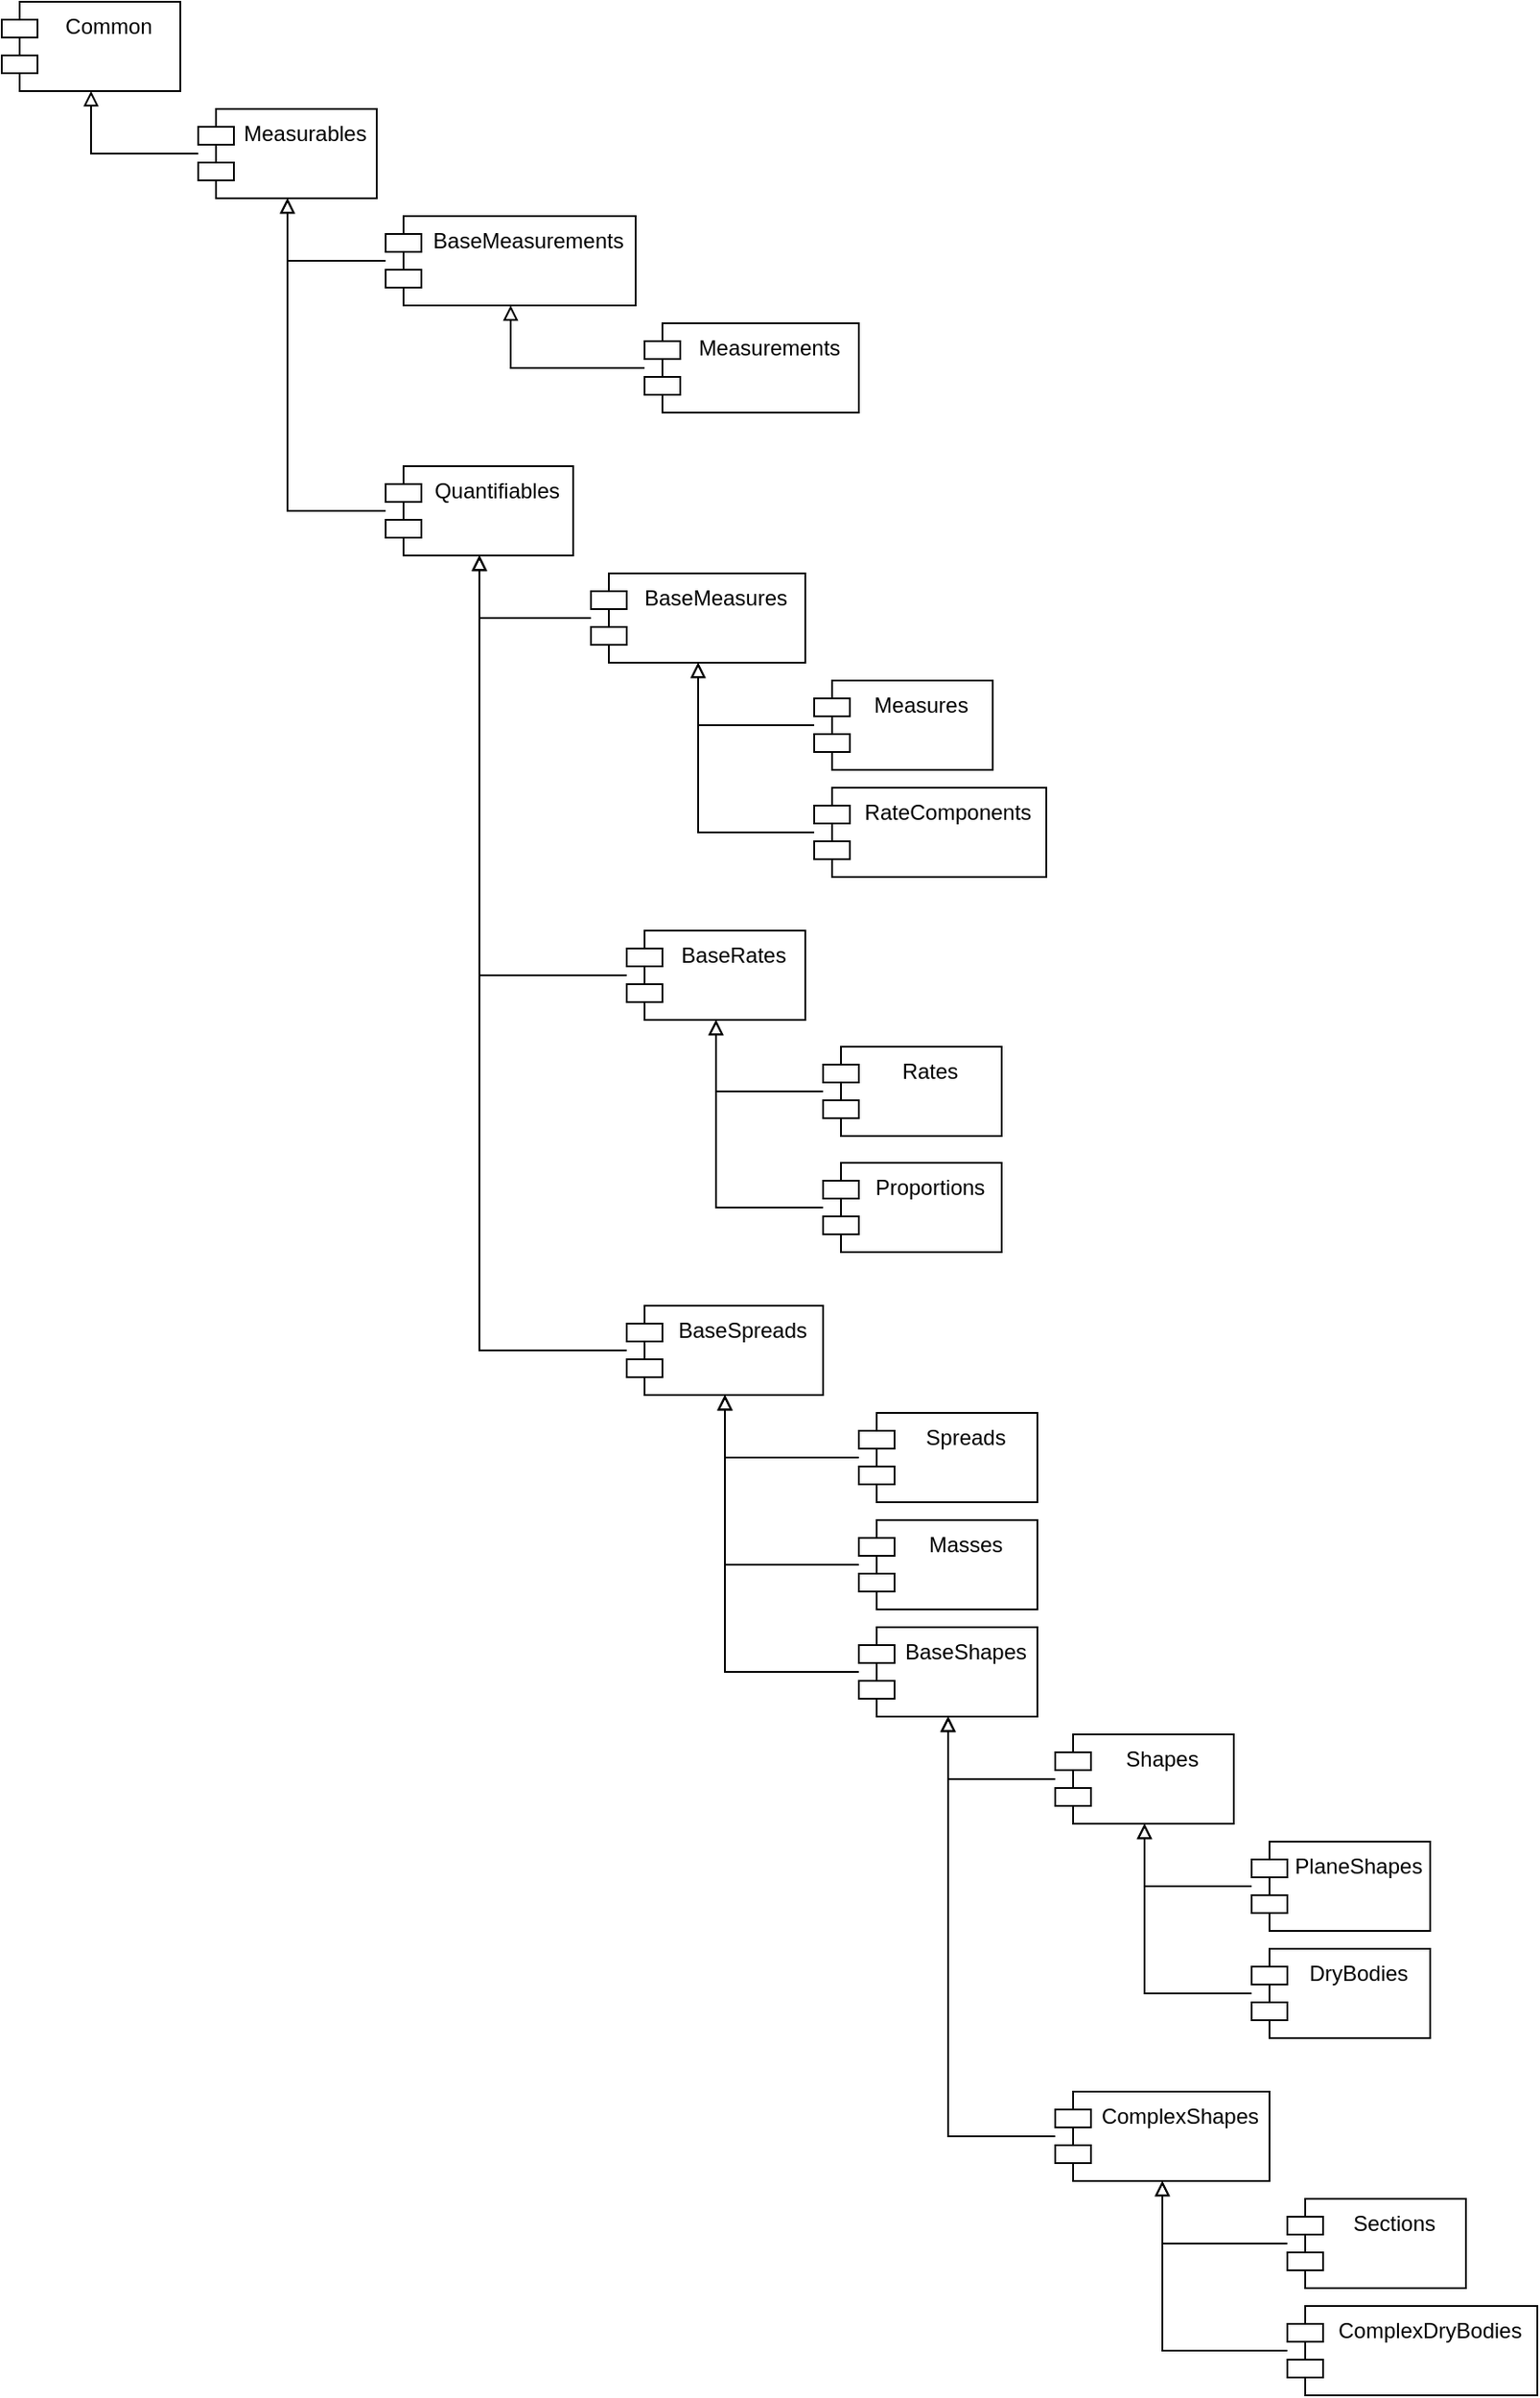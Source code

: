 <mxfile version="23.0.2" type="device">
  <diagram name="1 oldal" id="bZX144X6xeTu_wqj5VR3">
    <mxGraphModel dx="2960" dy="2006" grid="1" gridSize="10" guides="1" tooltips="1" connect="1" arrows="1" fold="1" page="1" pageScale="1" pageWidth="827" pageHeight="1169" math="0" shadow="0">
      <root>
        <mxCell id="0" />
        <mxCell id="1" parent="0" />
        <mxCell id="324iuaGw0Lw1Wku1F5cz-2" value="Common" style="shape=module;align=left;spacingLeft=20;align=center;verticalAlign=top;whiteSpace=wrap;html=1;" parent="1" vertex="1">
          <mxGeometry x="20" y="20" width="100" height="50" as="geometry" />
        </mxCell>
        <mxCell id="324iuaGw0Lw1Wku1F5cz-7" value="" style="edgeStyle=orthogonalEdgeStyle;rounded=0;orthogonalLoop=1;jettySize=auto;html=1;endArrow=block;endFill=0;" parent="1" source="324iuaGw0Lw1Wku1F5cz-3" target="324iuaGw0Lw1Wku1F5cz-2" edge="1">
          <mxGeometry relative="1" as="geometry" />
        </mxCell>
        <mxCell id="324iuaGw0Lw1Wku1F5cz-3" value="Measurables" style="shape=module;align=left;spacingLeft=20;align=center;verticalAlign=top;whiteSpace=wrap;html=1;" parent="1" vertex="1">
          <mxGeometry x="130" y="80" width="100" height="50" as="geometry" />
        </mxCell>
        <mxCell id="324iuaGw0Lw1Wku1F5cz-6" value="" style="edgeStyle=orthogonalEdgeStyle;rounded=0;orthogonalLoop=1;jettySize=auto;html=1;endArrow=block;endFill=0;" parent="1" source="324iuaGw0Lw1Wku1F5cz-5" target="324iuaGw0Lw1Wku1F5cz-3" edge="1">
          <mxGeometry relative="1" as="geometry" />
        </mxCell>
        <mxCell id="324iuaGw0Lw1Wku1F5cz-5" value="BaseMeasurements" style="shape=module;align=left;spacingLeft=20;align=center;verticalAlign=top;whiteSpace=wrap;html=1;" parent="1" vertex="1">
          <mxGeometry x="235" y="140" width="140" height="50" as="geometry" />
        </mxCell>
        <mxCell id="324iuaGw0Lw1Wku1F5cz-9" value="" style="edgeStyle=orthogonalEdgeStyle;rounded=0;orthogonalLoop=1;jettySize=auto;html=1;endArrow=block;endFill=0;" parent="1" source="324iuaGw0Lw1Wku1F5cz-8" target="324iuaGw0Lw1Wku1F5cz-3" edge="1">
          <mxGeometry relative="1" as="geometry" />
        </mxCell>
        <mxCell id="324iuaGw0Lw1Wku1F5cz-8" value="Quantifiables" style="shape=module;align=left;spacingLeft=20;align=center;verticalAlign=top;whiteSpace=wrap;html=1;" parent="1" vertex="1">
          <mxGeometry x="235" y="280" width="105" height="50" as="geometry" />
        </mxCell>
        <mxCell id="324iuaGw0Lw1Wku1F5cz-11" value="" style="edgeStyle=orthogonalEdgeStyle;rounded=0;orthogonalLoop=1;jettySize=auto;html=1;endArrow=block;endFill=0;" parent="1" source="324iuaGw0Lw1Wku1F5cz-10" target="324iuaGw0Lw1Wku1F5cz-8" edge="1">
          <mxGeometry relative="1" as="geometry" />
        </mxCell>
        <mxCell id="324iuaGw0Lw1Wku1F5cz-10" value="BaseMeasures" style="shape=module;align=left;spacingLeft=20;align=center;verticalAlign=top;whiteSpace=wrap;html=1;" parent="1" vertex="1">
          <mxGeometry x="350" y="340" width="120" height="50" as="geometry" />
        </mxCell>
        <mxCell id="324iuaGw0Lw1Wku1F5cz-13" value="" style="edgeStyle=orthogonalEdgeStyle;rounded=0;orthogonalLoop=1;jettySize=auto;html=1;endArrow=block;endFill=0;" parent="1" source="324iuaGw0Lw1Wku1F5cz-12" target="324iuaGw0Lw1Wku1F5cz-8" edge="1">
          <mxGeometry relative="1" as="geometry" />
        </mxCell>
        <mxCell id="324iuaGw0Lw1Wku1F5cz-12" value="BaseSpreads" style="shape=module;align=left;spacingLeft=20;align=center;verticalAlign=top;whiteSpace=wrap;html=1;" parent="1" vertex="1">
          <mxGeometry x="370" y="750" width="110" height="50" as="geometry" />
        </mxCell>
        <mxCell id="324iuaGw0Lw1Wku1F5cz-15" value="" style="edgeStyle=orthogonalEdgeStyle;rounded=0;orthogonalLoop=1;jettySize=auto;html=1;endArrow=block;endFill=0;entryX=0.5;entryY=1;entryDx=0;entryDy=0;" parent="1" source="324iuaGw0Lw1Wku1F5cz-14" target="324iuaGw0Lw1Wku1F5cz-8" edge="1">
          <mxGeometry relative="1" as="geometry">
            <mxPoint x="300" y="330" as="targetPoint" />
          </mxGeometry>
        </mxCell>
        <mxCell id="324iuaGw0Lw1Wku1F5cz-14" value="BaseRates" style="shape=module;align=left;spacingLeft=20;align=center;verticalAlign=top;whiteSpace=wrap;html=1;" parent="1" vertex="1">
          <mxGeometry x="370" y="540" width="100" height="50" as="geometry" />
        </mxCell>
        <mxCell id="324iuaGw0Lw1Wku1F5cz-17" value="" style="edgeStyle=orthogonalEdgeStyle;rounded=0;orthogonalLoop=1;jettySize=auto;html=1;endArrow=block;endFill=0;" parent="1" source="324iuaGw0Lw1Wku1F5cz-16" target="324iuaGw0Lw1Wku1F5cz-12" edge="1">
          <mxGeometry relative="1" as="geometry" />
        </mxCell>
        <mxCell id="324iuaGw0Lw1Wku1F5cz-16" value="BaseShapes" style="shape=module;align=left;spacingLeft=20;align=center;verticalAlign=top;whiteSpace=wrap;html=1;" parent="1" vertex="1">
          <mxGeometry x="500" y="930" width="100" height="50" as="geometry" />
        </mxCell>
        <mxCell id="324iuaGw0Lw1Wku1F5cz-19" value="" style="edgeStyle=orthogonalEdgeStyle;rounded=0;orthogonalLoop=1;jettySize=auto;html=1;endArrow=block;endFill=0;" parent="1" source="324iuaGw0Lw1Wku1F5cz-18" target="324iuaGw0Lw1Wku1F5cz-10" edge="1">
          <mxGeometry relative="1" as="geometry" />
        </mxCell>
        <mxCell id="324iuaGw0Lw1Wku1F5cz-18" value="Measures" style="shape=module;align=left;spacingLeft=20;align=center;verticalAlign=top;whiteSpace=wrap;html=1;" parent="1" vertex="1">
          <mxGeometry x="475" y="400" width="100" height="50" as="geometry" />
        </mxCell>
        <mxCell id="324iuaGw0Lw1Wku1F5cz-22" value="" style="edgeStyle=orthogonalEdgeStyle;rounded=0;orthogonalLoop=1;jettySize=auto;html=1;endArrow=block;endFill=0;" parent="1" source="324iuaGw0Lw1Wku1F5cz-21" target="324iuaGw0Lw1Wku1F5cz-10" edge="1">
          <mxGeometry relative="1" as="geometry" />
        </mxCell>
        <mxCell id="324iuaGw0Lw1Wku1F5cz-21" value="RateComponents" style="shape=module;align=left;spacingLeft=20;align=center;verticalAlign=top;whiteSpace=wrap;html=1;" parent="1" vertex="1">
          <mxGeometry x="475" y="460" width="130" height="50" as="geometry" />
        </mxCell>
        <mxCell id="324iuaGw0Lw1Wku1F5cz-24" value="" style="edgeStyle=orthogonalEdgeStyle;rounded=0;orthogonalLoop=1;jettySize=auto;html=1;endArrow=block;endFill=0;" parent="1" source="324iuaGw0Lw1Wku1F5cz-23" target="324iuaGw0Lw1Wku1F5cz-5" edge="1">
          <mxGeometry relative="1" as="geometry" />
        </mxCell>
        <mxCell id="324iuaGw0Lw1Wku1F5cz-23" value="Measurements" style="shape=module;align=left;spacingLeft=20;align=center;verticalAlign=top;whiteSpace=wrap;html=1;" parent="1" vertex="1">
          <mxGeometry x="380" y="200" width="120" height="50" as="geometry" />
        </mxCell>
        <mxCell id="324iuaGw0Lw1Wku1F5cz-26" value="" style="edgeStyle=orthogonalEdgeStyle;rounded=0;orthogonalLoop=1;jettySize=auto;html=1;endArrow=block;endFill=0;" parent="1" source="324iuaGw0Lw1Wku1F5cz-27" target="324iuaGw0Lw1Wku1F5cz-16" edge="1">
          <mxGeometry relative="1" as="geometry" />
        </mxCell>
        <mxCell id="324iuaGw0Lw1Wku1F5cz-55" value="" style="edgeStyle=orthogonalEdgeStyle;rounded=0;orthogonalLoop=1;jettySize=auto;html=1;endArrow=block;endFill=0;" parent="1" source="324iuaGw0Lw1Wku1F5cz-25" target="324iuaGw0Lw1Wku1F5cz-16" edge="1">
          <mxGeometry relative="1" as="geometry" />
        </mxCell>
        <mxCell id="324iuaGw0Lw1Wku1F5cz-25" value="Shapes" style="shape=module;align=left;spacingLeft=20;align=center;verticalAlign=top;whiteSpace=wrap;html=1;" parent="1" vertex="1">
          <mxGeometry x="610" y="990" width="100" height="50" as="geometry" />
        </mxCell>
        <mxCell id="324iuaGw0Lw1Wku1F5cz-28" value="" style="edgeStyle=orthogonalEdgeStyle;rounded=0;orthogonalLoop=1;jettySize=auto;html=1;endArrow=block;endFill=0;" parent="1" source="324iuaGw0Lw1Wku1F5cz-27" target="324iuaGw0Lw1Wku1F5cz-16" edge="1">
          <mxGeometry relative="1" as="geometry" />
        </mxCell>
        <mxCell id="324iuaGw0Lw1Wku1F5cz-30" value="" style="edgeStyle=orthogonalEdgeStyle;rounded=0;orthogonalLoop=1;jettySize=auto;html=1;endArrow=block;endFill=0;" parent="1" source="324iuaGw0Lw1Wku1F5cz-29" target="324iuaGw0Lw1Wku1F5cz-12" edge="1">
          <mxGeometry relative="1" as="geometry" />
        </mxCell>
        <mxCell id="324iuaGw0Lw1Wku1F5cz-29" value="Spreads" style="shape=module;align=left;spacingLeft=20;align=center;verticalAlign=top;whiteSpace=wrap;html=1;" parent="1" vertex="1">
          <mxGeometry x="500" y="810" width="100" height="50" as="geometry" />
        </mxCell>
        <mxCell id="324iuaGw0Lw1Wku1F5cz-27" value="ComplexShapes" style="shape=module;align=left;spacingLeft=20;align=center;verticalAlign=top;whiteSpace=wrap;html=1;" parent="1" vertex="1">
          <mxGeometry x="610" y="1190" width="120" height="50" as="geometry" />
        </mxCell>
        <mxCell id="324iuaGw0Lw1Wku1F5cz-34" value="" style="edgeStyle=orthogonalEdgeStyle;rounded=0;orthogonalLoop=1;jettySize=auto;html=1;endArrow=block;endFill=0;" parent="1" source="324iuaGw0Lw1Wku1F5cz-33" target="324iuaGw0Lw1Wku1F5cz-25" edge="1">
          <mxGeometry relative="1" as="geometry" />
        </mxCell>
        <mxCell id="324iuaGw0Lw1Wku1F5cz-33" value="PlaneShapes" style="shape=module;align=left;spacingLeft=20;align=center;verticalAlign=top;whiteSpace=wrap;html=1;" parent="1" vertex="1">
          <mxGeometry x="720" y="1050" width="100" height="50" as="geometry" />
        </mxCell>
        <mxCell id="324iuaGw0Lw1Wku1F5cz-36" value="" style="edgeStyle=orthogonalEdgeStyle;rounded=0;orthogonalLoop=1;jettySize=auto;html=1;endArrow=block;endFill=0;" parent="1" source="324iuaGw0Lw1Wku1F5cz-35" target="324iuaGw0Lw1Wku1F5cz-25" edge="1">
          <mxGeometry relative="1" as="geometry" />
        </mxCell>
        <mxCell id="324iuaGw0Lw1Wku1F5cz-35" value="DryBodies" style="shape=module;align=left;spacingLeft=20;align=center;verticalAlign=top;whiteSpace=wrap;html=1;" parent="1" vertex="1">
          <mxGeometry x="720" y="1110" width="100" height="50" as="geometry" />
        </mxCell>
        <mxCell id="324iuaGw0Lw1Wku1F5cz-38" value="" style="edgeStyle=orthogonalEdgeStyle;rounded=0;orthogonalLoop=1;jettySize=auto;html=1;endArrow=block;endFill=0;" parent="1" source="324iuaGw0Lw1Wku1F5cz-37" target="324iuaGw0Lw1Wku1F5cz-27" edge="1">
          <mxGeometry relative="1" as="geometry" />
        </mxCell>
        <mxCell id="324iuaGw0Lw1Wku1F5cz-37" value="Sections" style="shape=module;align=left;spacingLeft=20;align=center;verticalAlign=top;whiteSpace=wrap;html=1;" parent="1" vertex="1">
          <mxGeometry x="740" y="1250" width="100" height="50" as="geometry" />
        </mxCell>
        <mxCell id="324iuaGw0Lw1Wku1F5cz-40" value="" style="edgeStyle=orthogonalEdgeStyle;rounded=0;orthogonalLoop=1;jettySize=auto;html=1;endArrow=block;endFill=0;" parent="1" source="324iuaGw0Lw1Wku1F5cz-39" target="324iuaGw0Lw1Wku1F5cz-27" edge="1">
          <mxGeometry relative="1" as="geometry" />
        </mxCell>
        <mxCell id="324iuaGw0Lw1Wku1F5cz-39" value="ComplexDryBodies" style="shape=module;align=left;spacingLeft=20;align=center;verticalAlign=top;whiteSpace=wrap;html=1;" parent="1" vertex="1">
          <mxGeometry x="740" y="1310" width="140" height="50" as="geometry" />
        </mxCell>
        <mxCell id="324iuaGw0Lw1Wku1F5cz-42" value="" style="edgeStyle=orthogonalEdgeStyle;rounded=0;orthogonalLoop=1;jettySize=auto;html=1;endArrow=block;endFill=0;entryX=0.5;entryY=1;entryDx=0;entryDy=0;" parent="1" source="324iuaGw0Lw1Wku1F5cz-41" target="324iuaGw0Lw1Wku1F5cz-12" edge="1">
          <mxGeometry relative="1" as="geometry" />
        </mxCell>
        <mxCell id="324iuaGw0Lw1Wku1F5cz-41" value="Masses" style="shape=module;align=left;spacingLeft=20;align=center;verticalAlign=top;whiteSpace=wrap;html=1;" parent="1" vertex="1">
          <mxGeometry x="500" y="870" width="100" height="50" as="geometry" />
        </mxCell>
        <mxCell id="324iuaGw0Lw1Wku1F5cz-52" value="" style="edgeStyle=orthogonalEdgeStyle;rounded=0;orthogonalLoop=1;jettySize=auto;html=1;endArrow=block;endFill=0;" parent="1" source="324iuaGw0Lw1Wku1F5cz-43" target="324iuaGw0Lw1Wku1F5cz-14" edge="1">
          <mxGeometry relative="1" as="geometry" />
        </mxCell>
        <mxCell id="324iuaGw0Lw1Wku1F5cz-43" value="Rates" style="shape=module;align=left;spacingLeft=20;align=center;verticalAlign=top;whiteSpace=wrap;html=1;" parent="1" vertex="1">
          <mxGeometry x="480" y="605" width="100" height="50" as="geometry" />
        </mxCell>
        <mxCell id="324iuaGw0Lw1Wku1F5cz-53" value="" style="edgeStyle=orthogonalEdgeStyle;rounded=0;orthogonalLoop=1;jettySize=auto;html=1;endArrow=block;endFill=0;" parent="1" source="324iuaGw0Lw1Wku1F5cz-47" target="324iuaGw0Lw1Wku1F5cz-14" edge="1">
          <mxGeometry relative="1" as="geometry" />
        </mxCell>
        <mxCell id="324iuaGw0Lw1Wku1F5cz-47" value="Proportions" style="shape=module;align=left;spacingLeft=20;align=center;verticalAlign=top;whiteSpace=wrap;html=1;" parent="1" vertex="1">
          <mxGeometry x="480" y="670" width="100" height="50" as="geometry" />
        </mxCell>
      </root>
    </mxGraphModel>
  </diagram>
</mxfile>

